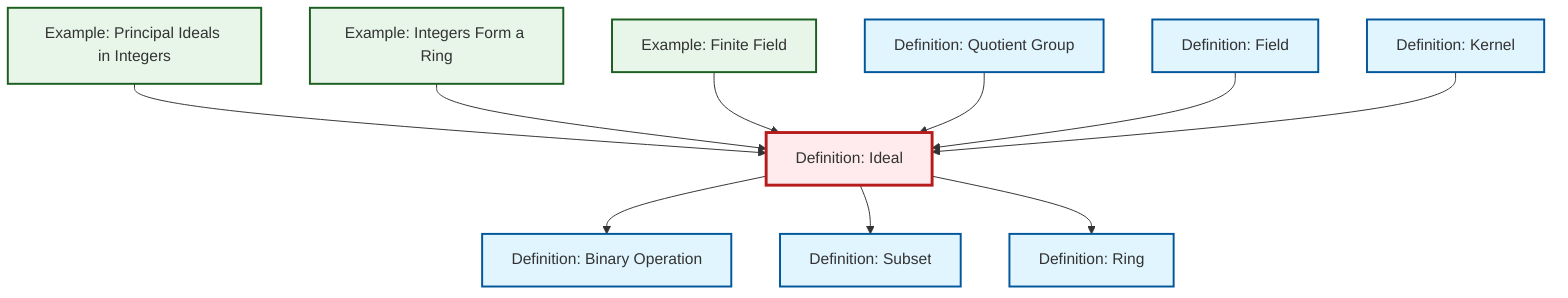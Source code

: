 graph TD
    classDef definition fill:#e1f5fe,stroke:#01579b,stroke-width:2px
    classDef theorem fill:#f3e5f5,stroke:#4a148c,stroke-width:2px
    classDef axiom fill:#fff3e0,stroke:#e65100,stroke-width:2px
    classDef example fill:#e8f5e9,stroke:#1b5e20,stroke-width:2px
    classDef current fill:#ffebee,stroke:#b71c1c,stroke-width:3px
    def-ring["Definition: Ring"]:::definition
    ex-principal-ideal["Example: Principal Ideals in Integers"]:::example
    def-field["Definition: Field"]:::definition
    def-quotient-group["Definition: Quotient Group"]:::definition
    ex-finite-field["Example: Finite Field"]:::example
    def-kernel["Definition: Kernel"]:::definition
    def-ideal["Definition: Ideal"]:::definition
    ex-integers-ring["Example: Integers Form a Ring"]:::example
    def-binary-operation["Definition: Binary Operation"]:::definition
    def-subset["Definition: Subset"]:::definition
    ex-principal-ideal --> def-ideal
    ex-integers-ring --> def-ideal
    ex-finite-field --> def-ideal
    def-quotient-group --> def-ideal
    def-field --> def-ideal
    def-ideal --> def-binary-operation
    def-kernel --> def-ideal
    def-ideal --> def-subset
    def-ideal --> def-ring
    class def-ideal current
